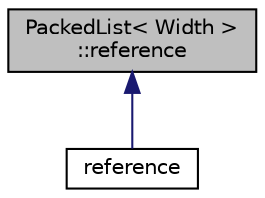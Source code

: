 digraph "PackedList&lt; Width &gt;::reference"
{
  bgcolor="transparent";
  edge [fontname="Helvetica",fontsize="10",labelfontname="Helvetica",labelfontsize="10"];
  node [fontname="Helvetica",fontsize="10",shape=record];
  Node1 [label="PackedList\< Width \>\l::reference",height=0.2,width=0.4,color="black", fillcolor="grey75", style="filled" fontcolor="black"];
  Node1 -> Node2 [dir="back",color="midnightblue",fontsize="10",style="solid",fontname="Helvetica"];
  Node2 [label="reference",height=0.2,width=0.4,color="black",URL="$classFoam_1_1bitSet_1_1reference.html",tooltip="A reference supporting read/write access to an entry. "];
}
